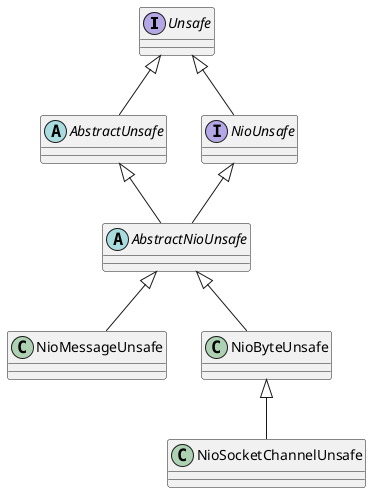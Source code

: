 @startuml

Unsafe                  <|--    AbstractUnsafe
Unsafe                  <|--    NioUnsafe
AbstractUnsafe          <|--    AbstractNioUnsafe
NioUnsafe               <|--    AbstractNioUnsafe
AbstractNioUnsafe       <|--    NioMessageUnsafe
AbstractNioUnsafe       <|--    NioByteUnsafe
NioByteUnsafe           <|--    NioSocketChannelUnsafe

interface Unsafe {
}
interface NioUnsafe {
}
abstract class AbstractUnsafe {
}
abstract class AbstractNioUnsafe {
}
class NioMessageUnsafe {
}
class NioByteUnsafe {
}
class NioSocketChannelUnsafe {
}


@enduml